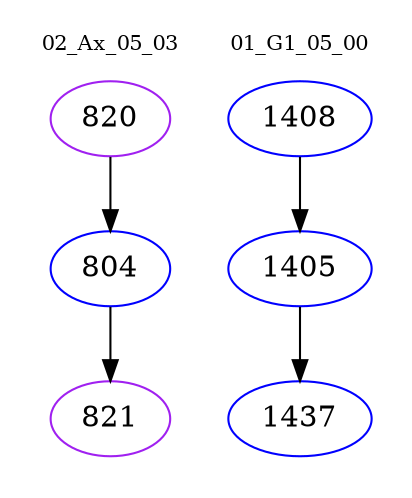 digraph{
subgraph cluster_0 {
color = white
label = "02_Ax_05_03";
fontsize=10;
T0_820 [label="820", color="purple"]
T0_820 -> T0_804 [color="black"]
T0_804 [label="804", color="blue"]
T0_804 -> T0_821 [color="black"]
T0_821 [label="821", color="purple"]
}
subgraph cluster_1 {
color = white
label = "01_G1_05_00";
fontsize=10;
T1_1408 [label="1408", color="blue"]
T1_1408 -> T1_1405 [color="black"]
T1_1405 [label="1405", color="blue"]
T1_1405 -> T1_1437 [color="black"]
T1_1437 [label="1437", color="blue"]
}
}
